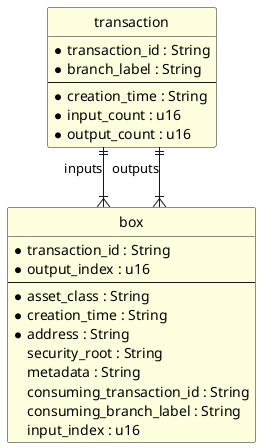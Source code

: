 @startuml

' hide the spot
hide circle

' avoid problems with angled crows feet
skinparam linetype ortho

skinparam class {
BackgroundColor LightYellow
}

entity box {
*transaction_id : String
*output_index : u16
--
*asset_class : String
*creation_time : String
*address : String
security_root : String
metadata : String
consuming_transaction_id : String
consuming_branch_label : String
input_index : u16
}

entity transaction {
*transaction_id : String
*branch_label : String
--
*creation_time : String
*input_count : u16
*output_count : u16
}

transaction ||--|{ box : inputs
transaction ||--|{ box : outputs
@enduml
